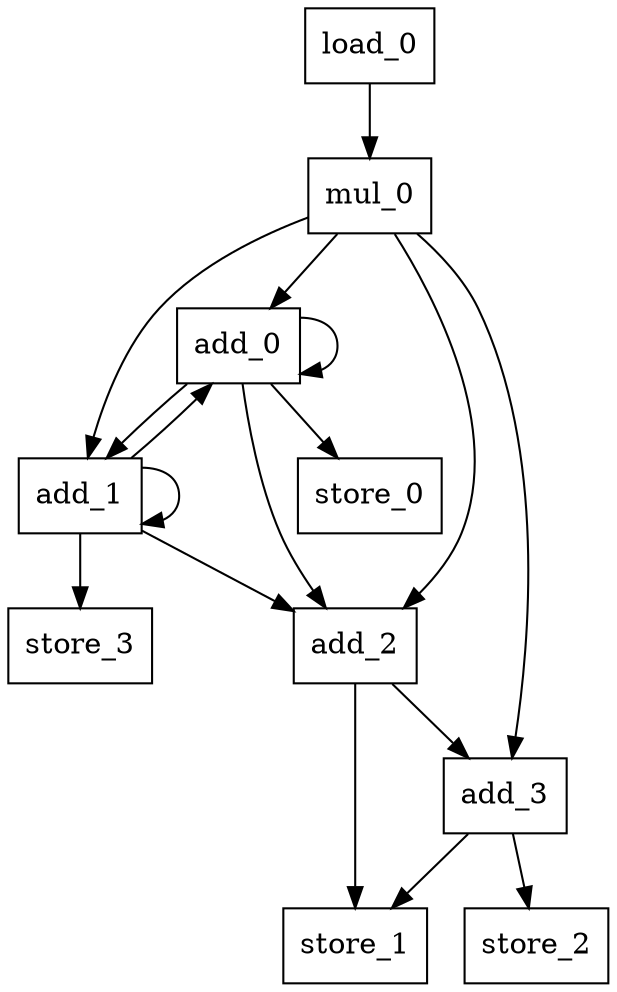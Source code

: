 digraph G{
	add_0[label="add_0";shape=rectangle];
	add_1[label="add_1";shape=rectangle];
	add_2[label="add_2";shape=rectangle];
	add_3[label="add_3";shape=rectangle];
	mul_0[label="mul_0";shape=rectangle];
	load_0[label="load_0";shape=rectangle];
	store_0[label="store_0";shape=rectangle];
	store_1[label="store_1";shape=rectangle];
	store_2[label="store_2";shape=rectangle];
	store_3[label="store_3";shape=rectangle];
add_0->add_0;
add_0->add_1;
add_0->add_2;
add_0->store_0;
add_1->add_0;
add_1->add_1;
add_1->add_2;
add_1->store_3;
add_2->add_3;
add_2->store_1;
add_3->store_1;
add_3->store_2;
load_0->mul_0;
mul_0->add_0;
mul_0->add_1;
mul_0->add_2;
mul_0->add_3;
}
